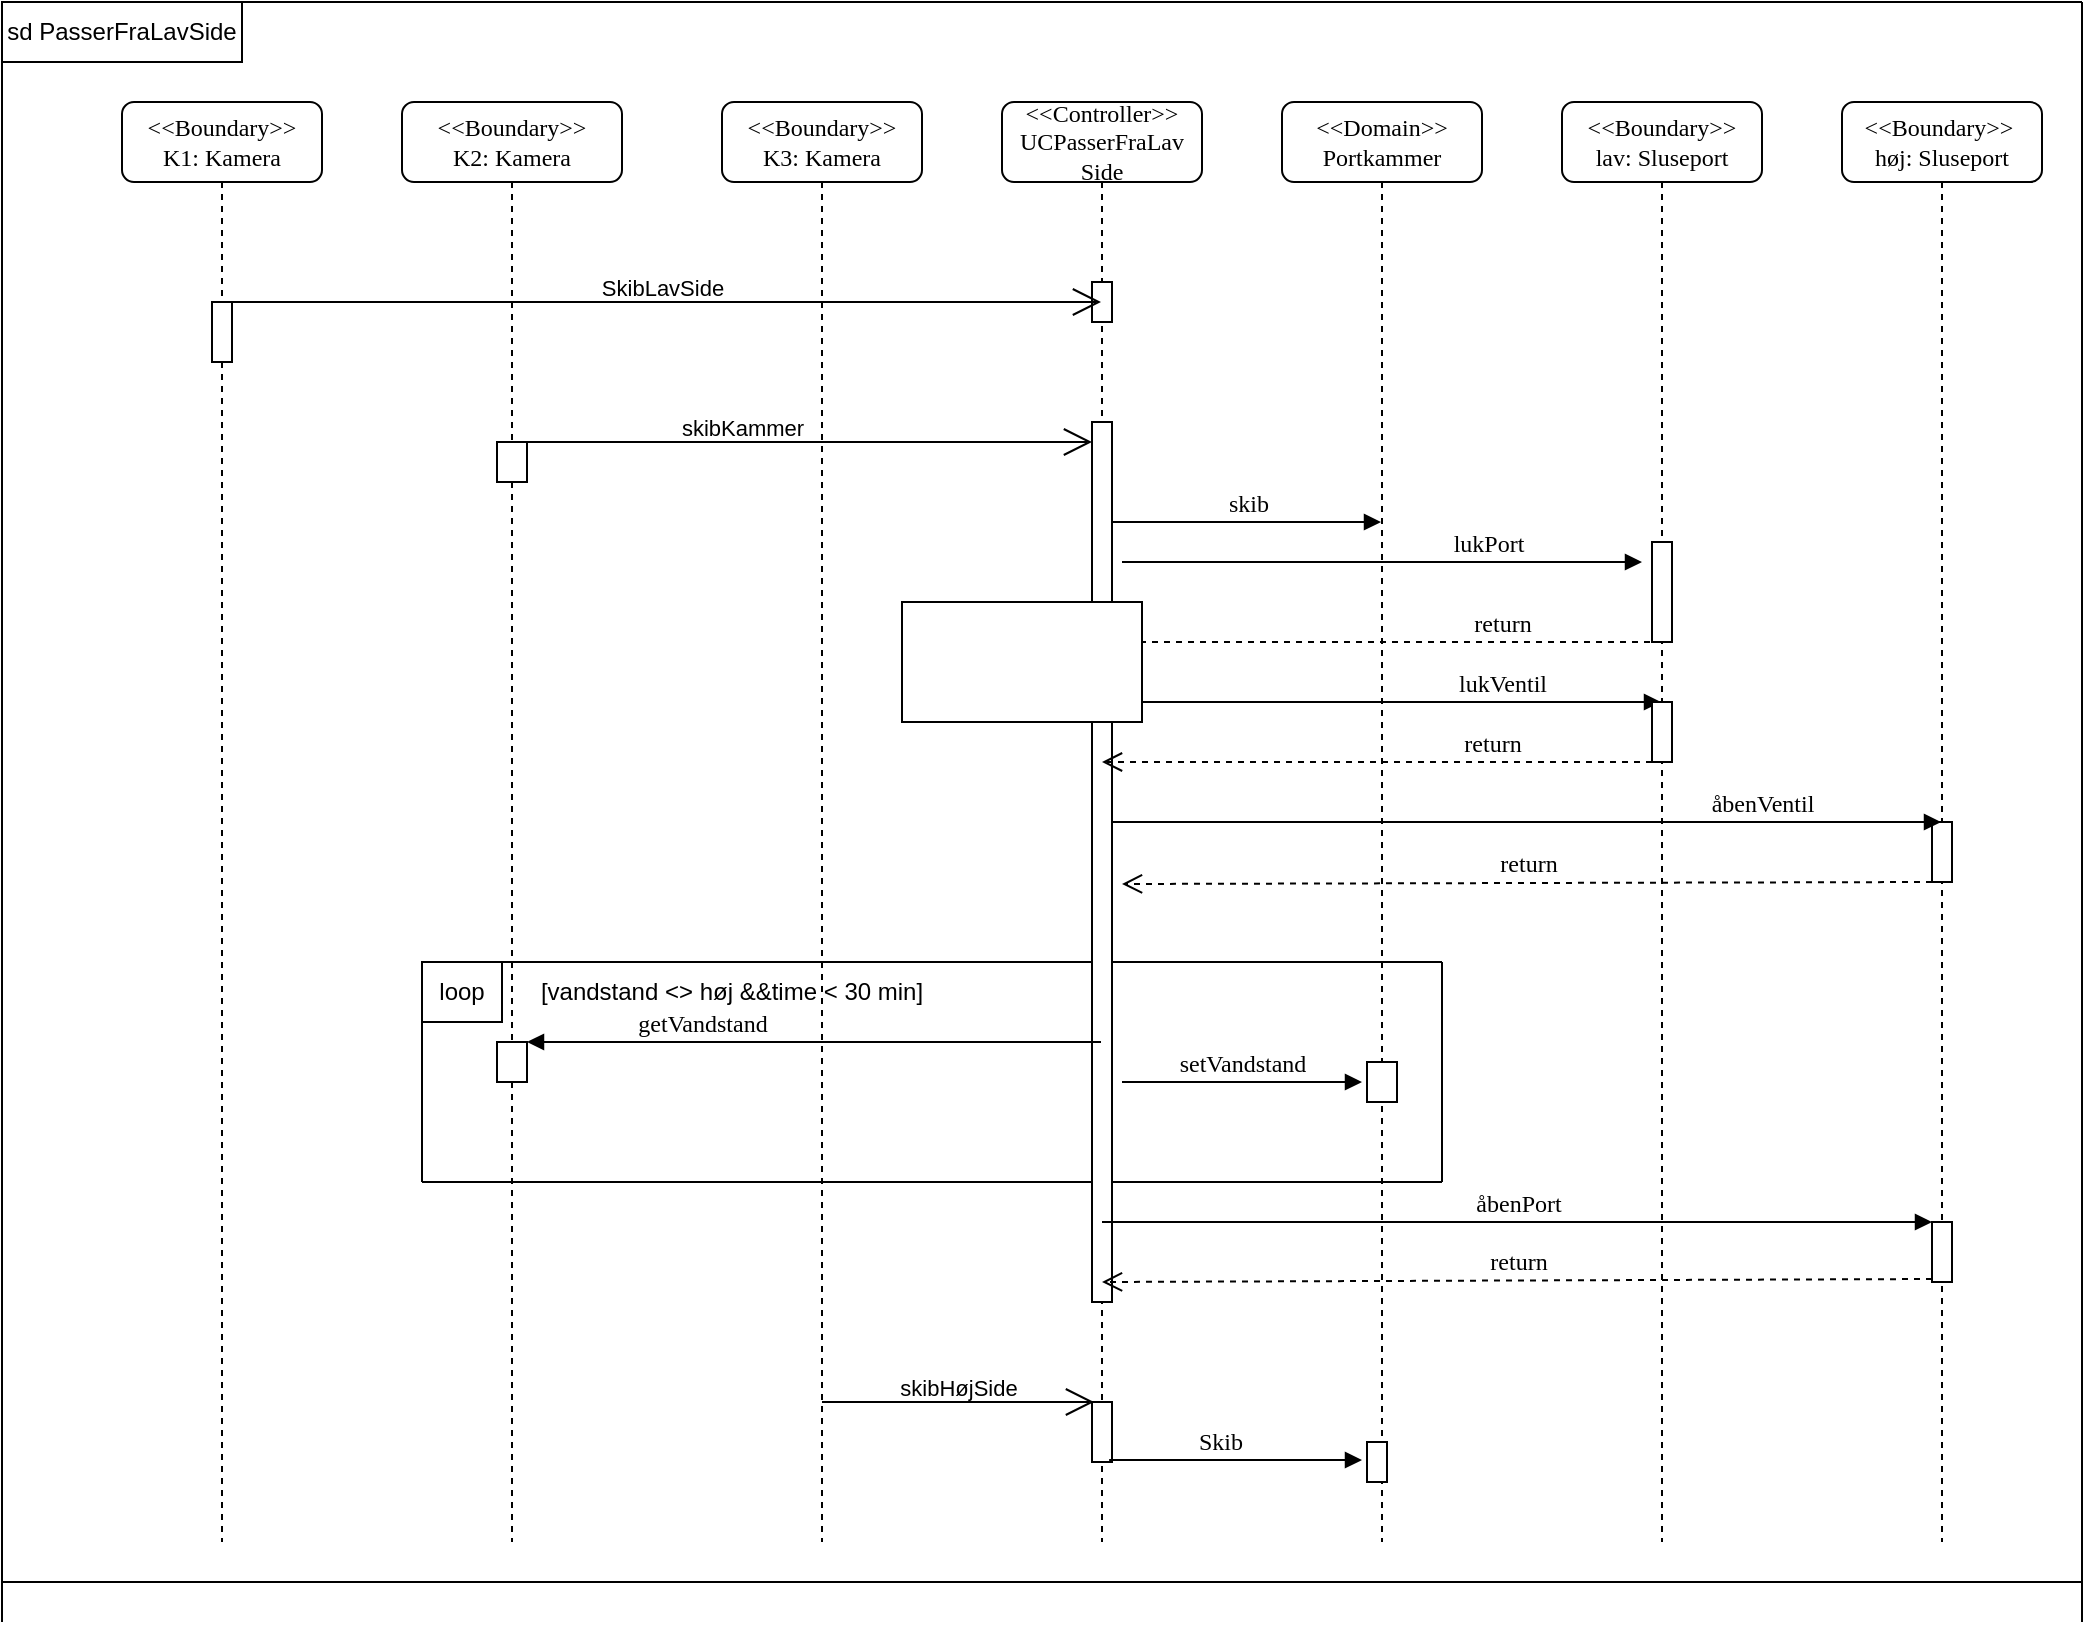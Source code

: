 <mxfile version="21.1.1" type="github">
  <diagram name="Page-1" id="13e1069c-82ec-6db2-03f1-153e76fe0fe0">
    <mxGraphModel dx="1674" dy="788" grid="1" gridSize="10" guides="1" tooltips="1" connect="1" arrows="1" fold="1" page="1" pageScale="1" pageWidth="1100" pageHeight="850" background="none" math="0" shadow="0">
      <root>
        <mxCell id="0" />
        <mxCell id="1" parent="0" />
        <mxCell id="7baba1c4bc27f4b0-2" value="&amp;lt;&amp;lt;Boundary&amp;gt;&amp;gt;&lt;br style=&quot;border-color: var(--border-color);&quot;&gt;K2: Kamera" style="shape=umlLifeline;perimeter=lifelinePerimeter;whiteSpace=wrap;html=1;container=1;collapsible=0;recursiveResize=0;outlineConnect=0;rounded=1;shadow=0;comic=0;labelBackgroundColor=none;strokeWidth=1;fontFamily=Verdana;fontSize=12;align=center;" parent="1" vertex="1">
          <mxGeometry x="240" y="80" width="110" height="720" as="geometry" />
        </mxCell>
        <mxCell id="7baba1c4bc27f4b0-10" value="" style="html=1;points=[];perimeter=orthogonalPerimeter;rounded=0;shadow=0;comic=0;labelBackgroundColor=none;strokeWidth=1;fontFamily=Verdana;fontSize=12;align=center;" parent="7baba1c4bc27f4b0-2" vertex="1">
          <mxGeometry x="47.5" y="170" width="15" height="20" as="geometry" />
        </mxCell>
        <mxCell id="OtRYd8mp2oXDffw5AD_r-20" value="loop" style="rounded=0;whiteSpace=wrap;html=1;" vertex="1" parent="7baba1c4bc27f4b0-2">
          <mxGeometry x="10" y="430" width="40" height="30" as="geometry" />
        </mxCell>
        <mxCell id="OtRYd8mp2oXDffw5AD_r-21" value="" style="html=1;points=[];perimeter=orthogonalPerimeter;rounded=0;shadow=0;comic=0;labelBackgroundColor=none;strokeWidth=1;fontFamily=Verdana;fontSize=12;align=center;" vertex="1" parent="7baba1c4bc27f4b0-2">
          <mxGeometry x="47.5" y="470" width="15" height="20" as="geometry" />
        </mxCell>
        <mxCell id="7baba1c4bc27f4b0-3" value="&amp;lt;&amp;lt;Boundary&amp;gt;&amp;gt;&lt;br style=&quot;border-color: var(--border-color);&quot;&gt;K3: Kamera" style="shape=umlLifeline;perimeter=lifelinePerimeter;whiteSpace=wrap;html=1;container=1;collapsible=0;recursiveResize=0;outlineConnect=0;rounded=1;shadow=0;comic=0;labelBackgroundColor=none;strokeWidth=1;fontFamily=Verdana;fontSize=12;align=center;" parent="1" vertex="1">
          <mxGeometry x="400" y="80" width="100" height="720" as="geometry" />
        </mxCell>
        <mxCell id="OtRYd8mp2oXDffw5AD_r-17" value="" style="endArrow=none;html=1;rounded=0;" edge="1" parent="7baba1c4bc27f4b0-3">
          <mxGeometry width="50" height="50" relative="1" as="geometry">
            <mxPoint x="-150" y="540" as="sourcePoint" />
            <mxPoint x="360" y="540" as="targetPoint" />
          </mxGeometry>
        </mxCell>
        <mxCell id="OtRYd8mp2oXDffw5AD_r-32" value="skibKammer" style="edgeStyle=none;html=1;endArrow=open;endSize=12;verticalAlign=top;labelBackgroundColor=none;rounded=0;" edge="1" parent="7baba1c4bc27f4b0-3">
          <mxGeometry x="-0.228" y="20" width="160" relative="1" as="geometry">
            <mxPoint x="-100" y="170" as="sourcePoint" />
            <mxPoint x="185" y="170" as="targetPoint" />
            <mxPoint as="offset" />
          </mxGeometry>
        </mxCell>
        <mxCell id="7baba1c4bc27f4b0-4" value="&amp;lt;&amp;lt;Controller&amp;gt;&amp;gt;&lt;br&gt;UCPasserFraLav&lt;br&gt;Side" style="shape=umlLifeline;perimeter=lifelinePerimeter;whiteSpace=wrap;html=1;container=1;collapsible=0;recursiveResize=0;outlineConnect=0;rounded=1;shadow=0;comic=0;labelBackgroundColor=none;strokeWidth=1;fontFamily=Verdana;fontSize=12;align=center;" parent="1" vertex="1">
          <mxGeometry x="540" y="80" width="100" height="720" as="geometry" />
        </mxCell>
        <mxCell id="OtRYd8mp2oXDffw5AD_r-2" value="" style="html=1;points=[];perimeter=orthogonalPerimeter;rounded=0;shadow=0;comic=0;labelBackgroundColor=none;strokeWidth=1;fontFamily=Verdana;fontSize=12;align=center;" vertex="1" parent="7baba1c4bc27f4b0-4">
          <mxGeometry x="45" y="90" width="10" height="20" as="geometry" />
        </mxCell>
        <mxCell id="OtRYd8mp2oXDffw5AD_r-16" value="" style="endArrow=none;html=1;rounded=0;" edge="1" parent="7baba1c4bc27f4b0-4">
          <mxGeometry width="50" height="50" relative="1" as="geometry">
            <mxPoint x="-290" y="430" as="sourcePoint" />
            <mxPoint x="220" y="430" as="targetPoint" />
          </mxGeometry>
        </mxCell>
        <mxCell id="7baba1c4bc27f4b0-16" value="" style="html=1;points=[];perimeter=orthogonalPerimeter;rounded=0;shadow=0;comic=0;labelBackgroundColor=none;strokeWidth=1;fontFamily=Verdana;fontSize=12;align=center;" parent="7baba1c4bc27f4b0-4" vertex="1">
          <mxGeometry x="45" y="160" width="10" height="440" as="geometry" />
        </mxCell>
        <mxCell id="OtRYd8mp2oXDffw5AD_r-27" value="" style="html=1;points=[];perimeter=orthogonalPerimeter;rounded=0;shadow=0;comic=0;labelBackgroundColor=none;strokeWidth=1;fontFamily=Verdana;fontSize=12;align=center;" vertex="1" parent="7baba1c4bc27f4b0-4">
          <mxGeometry x="45" y="650" width="10" height="30" as="geometry" />
        </mxCell>
        <mxCell id="7baba1c4bc27f4b0-5" value="&amp;lt;&amp;lt;Domain&amp;gt;&amp;gt;&lt;br&gt;Portkammer" style="shape=umlLifeline;perimeter=lifelinePerimeter;whiteSpace=wrap;html=1;container=1;collapsible=0;recursiveResize=0;outlineConnect=0;rounded=1;shadow=0;comic=0;labelBackgroundColor=none;strokeWidth=1;fontFamily=Verdana;fontSize=12;align=center;" parent="1" vertex="1">
          <mxGeometry x="680" y="80" width="100" height="720" as="geometry" />
        </mxCell>
        <mxCell id="OtRYd8mp2oXDffw5AD_r-5" value="lukPort" style="html=1;verticalAlign=bottom;endArrow=block;labelBackgroundColor=none;fontFamily=Verdana;fontSize=12;edgeStyle=elbowEdgeStyle;elbow=vertical;" edge="1" parent="7baba1c4bc27f4b0-5">
          <mxGeometry x="0.407" relative="1" as="geometry">
            <mxPoint x="-80" y="230" as="sourcePoint" />
            <mxPoint x="180" y="230" as="targetPoint" />
            <Array as="points" />
            <mxPoint as="offset" />
          </mxGeometry>
        </mxCell>
        <mxCell id="OtRYd8mp2oXDffw5AD_r-6" value="lukVentil" style="html=1;verticalAlign=bottom;endArrow=block;labelBackgroundColor=none;fontFamily=Verdana;fontSize=12;edgeStyle=elbowEdgeStyle;elbow=vertical;" edge="1" parent="7baba1c4bc27f4b0-5" target="7baba1c4bc27f4b0-6">
          <mxGeometry x="0.407" relative="1" as="geometry">
            <mxPoint x="-80" y="300" as="sourcePoint" />
            <mxPoint x="170" y="310" as="targetPoint" />
            <Array as="points" />
            <mxPoint as="offset" />
          </mxGeometry>
        </mxCell>
        <mxCell id="OtRYd8mp2oXDffw5AD_r-25" value="" style="html=1;points=[];perimeter=orthogonalPerimeter;rounded=0;shadow=0;comic=0;labelBackgroundColor=none;strokeWidth=1;fontFamily=Verdana;fontSize=12;align=center;" vertex="1" parent="7baba1c4bc27f4b0-5">
          <mxGeometry x="42.5" y="480" width="15" height="20" as="geometry" />
        </mxCell>
        <mxCell id="OtRYd8mp2oXDffw5AD_r-19" value="" style="endArrow=none;html=1;rounded=0;" edge="1" parent="7baba1c4bc27f4b0-5">
          <mxGeometry width="50" height="50" relative="1" as="geometry">
            <mxPoint x="80" y="540" as="sourcePoint" />
            <mxPoint x="80" y="430" as="targetPoint" />
          </mxGeometry>
        </mxCell>
        <mxCell id="OtRYd8mp2oXDffw5AD_r-29" value="" style="html=1;points=[];perimeter=orthogonalPerimeter;rounded=0;shadow=0;comic=0;labelBackgroundColor=none;strokeWidth=1;fontFamily=Verdana;fontSize=12;align=center;" vertex="1" parent="7baba1c4bc27f4b0-5">
          <mxGeometry x="42.5" y="670" width="10" height="20" as="geometry" />
        </mxCell>
        <mxCell id="7baba1c4bc27f4b0-6" value="&amp;lt;&amp;lt;Boundary&amp;gt;&amp;gt;&lt;br&gt;lav: Sluseport" style="shape=umlLifeline;perimeter=lifelinePerimeter;whiteSpace=wrap;html=1;container=1;collapsible=0;recursiveResize=0;outlineConnect=0;rounded=1;shadow=0;comic=0;labelBackgroundColor=none;strokeWidth=1;fontFamily=Verdana;fontSize=12;align=center;" parent="1" vertex="1">
          <mxGeometry x="820" y="80" width="100" height="720" as="geometry" />
        </mxCell>
        <mxCell id="OtRYd8mp2oXDffw5AD_r-4" value="" style="html=1;points=[];perimeter=orthogonalPerimeter;rounded=0;shadow=0;comic=0;labelBackgroundColor=none;strokeWidth=1;fontFamily=Verdana;fontSize=12;align=center;" vertex="1" parent="7baba1c4bc27f4b0-6">
          <mxGeometry x="45" y="220" width="10" height="50" as="geometry" />
        </mxCell>
        <mxCell id="7baba1c4bc27f4b0-37" value="" style="html=1;points=[];perimeter=orthogonalPerimeter;rounded=0;shadow=0;comic=0;labelBackgroundColor=none;strokeWidth=1;fontFamily=Verdana;fontSize=12;align=center;" parent="7baba1c4bc27f4b0-6" vertex="1">
          <mxGeometry x="45" y="300" width="10" height="30" as="geometry" />
        </mxCell>
        <mxCell id="OtRYd8mp2oXDffw5AD_r-7" value="return" style="html=1;verticalAlign=bottom;endArrow=open;dashed=1;endSize=8;labelBackgroundColor=none;fontFamily=Verdana;fontSize=12;edgeStyle=elbowEdgeStyle;elbow=vertical;" edge="1" parent="7baba1c4bc27f4b0-6">
          <mxGeometry x="-0.418" relative="1" as="geometry">
            <mxPoint x="-230" y="330" as="targetPoint" />
            <Array as="points">
              <mxPoint x="-175" y="330" />
              <mxPoint x="-145" y="320" />
              <mxPoint x="-155" y="370" />
              <mxPoint x="-195" y="320" />
              <mxPoint x="-155" y="240" />
              <mxPoint x="-125" y="240" />
            </Array>
            <mxPoint x="45" y="330" as="sourcePoint" />
            <mxPoint as="offset" />
          </mxGeometry>
        </mxCell>
        <mxCell id="OtRYd8mp2oXDffw5AD_r-10" value="return" style="html=1;verticalAlign=bottom;endArrow=open;dashed=1;endSize=8;exitX=0;exitY=0.95;labelBackgroundColor=none;fontFamily=Verdana;fontSize=12;" edge="1" parent="7baba1c4bc27f4b0-6">
          <mxGeometry relative="1" as="geometry">
            <mxPoint x="-220" y="391" as="targetPoint" />
            <mxPoint x="185" y="390" as="sourcePoint" />
          </mxGeometry>
        </mxCell>
        <mxCell id="7baba1c4bc27f4b0-7" value="&amp;lt;&amp;lt;Boundary&amp;gt;&amp;gt;&amp;nbsp;&lt;br&gt;høj: Sluseport" style="shape=umlLifeline;perimeter=lifelinePerimeter;whiteSpace=wrap;html=1;container=1;collapsible=0;recursiveResize=0;outlineConnect=0;rounded=1;shadow=0;comic=0;labelBackgroundColor=none;strokeWidth=1;fontFamily=Verdana;fontSize=12;align=center;" parent="1" vertex="1">
          <mxGeometry x="960" y="80" width="100" height="720" as="geometry" />
        </mxCell>
        <mxCell id="7baba1c4bc27f4b0-25" value="" style="html=1;points=[];perimeter=orthogonalPerimeter;rounded=0;shadow=0;comic=0;labelBackgroundColor=none;strokeColor=#000000;strokeWidth=1;fillColor=#FFFFFF;fontFamily=Verdana;fontSize=12;fontColor=#000000;align=center;" parent="7baba1c4bc27f4b0-7" vertex="1">
          <mxGeometry x="45" y="560" width="10" height="30" as="geometry" />
        </mxCell>
        <mxCell id="OtRYd8mp2oXDffw5AD_r-9" value="" style="html=1;points=[];perimeter=orthogonalPerimeter;rounded=0;shadow=0;comic=0;labelBackgroundColor=none;strokeColor=#000000;strokeWidth=1;fillColor=#FFFFFF;fontFamily=Verdana;fontSize=12;fontColor=#000000;align=center;" vertex="1" parent="7baba1c4bc27f4b0-7">
          <mxGeometry x="45" y="360" width="10" height="30" as="geometry" />
        </mxCell>
        <mxCell id="7baba1c4bc27f4b0-8" value="&amp;lt;&amp;lt;Boundary&amp;gt;&amp;gt;&lt;br&gt;K1: Kamera" style="shape=umlLifeline;perimeter=lifelinePerimeter;whiteSpace=wrap;html=1;container=1;collapsible=0;recursiveResize=0;outlineConnect=0;rounded=1;shadow=0;comic=0;labelBackgroundColor=none;strokeWidth=1;fontFamily=Verdana;fontSize=12;align=center;" parent="1" vertex="1">
          <mxGeometry x="100" y="80" width="100" height="720" as="geometry" />
        </mxCell>
        <mxCell id="7baba1c4bc27f4b0-9" value="" style="html=1;points=[];perimeter=orthogonalPerimeter;rounded=0;shadow=0;comic=0;labelBackgroundColor=none;strokeWidth=1;fontFamily=Verdana;fontSize=12;align=center;" parent="7baba1c4bc27f4b0-8" vertex="1">
          <mxGeometry x="45" y="100" width="10" height="30" as="geometry" />
        </mxCell>
        <mxCell id="OtRYd8mp2oXDffw5AD_r-31" value="SkibLavSide" style="edgeStyle=none;html=1;endArrow=open;endSize=12;verticalAlign=top;labelBackgroundColor=none;rounded=0;" edge="1" parent="7baba1c4bc27f4b0-8" target="7baba1c4bc27f4b0-4">
          <mxGeometry x="-0.01" y="20" width="160" relative="1" as="geometry">
            <mxPoint x="55" y="100" as="sourcePoint" />
            <mxPoint x="215" y="100" as="targetPoint" />
            <mxPoint as="offset" />
          </mxGeometry>
        </mxCell>
        <mxCell id="7baba1c4bc27f4b0-20" value="skib" style="html=1;verticalAlign=bottom;endArrow=block;labelBackgroundColor=none;fontFamily=Verdana;fontSize=12;edgeStyle=elbowEdgeStyle;elbow=vertical;" parent="1" source="7baba1c4bc27f4b0-16" target="7baba1c4bc27f4b0-5" edge="1">
          <mxGeometry relative="1" as="geometry">
            <mxPoint x="650" y="230" as="sourcePoint" />
            <mxPoint x="725" y="230" as="targetPoint" />
            <Array as="points">
              <mxPoint x="620" y="290" />
            </Array>
          </mxGeometry>
        </mxCell>
        <mxCell id="7baba1c4bc27f4b0-21" value="return" style="html=1;verticalAlign=bottom;endArrow=open;dashed=1;endSize=8;labelBackgroundColor=none;fontFamily=Verdana;fontSize=12;edgeStyle=elbowEdgeStyle;elbow=vertical;" parent="1" target="7baba1c4bc27f4b0-16" edge="1">
          <mxGeometry x="-0.418" relative="1" as="geometry">
            <mxPoint x="650" y="306" as="targetPoint" />
            <Array as="points">
              <mxPoint x="650" y="350" />
              <mxPoint x="680" y="340" />
              <mxPoint x="670" y="390" />
              <mxPoint x="630" y="340" />
              <mxPoint x="670" y="260" />
              <mxPoint x="700" y="260" />
            </Array>
            <mxPoint x="870" y="350" as="sourcePoint" />
            <mxPoint as="offset" />
          </mxGeometry>
        </mxCell>
        <mxCell id="7baba1c4bc27f4b0-26" value="åbenPort" style="html=1;verticalAlign=bottom;endArrow=block;entryX=0;entryY=0;labelBackgroundColor=none;fontFamily=Verdana;fontSize=12;" parent="1" target="7baba1c4bc27f4b0-25" edge="1">
          <mxGeometry relative="1" as="geometry">
            <mxPoint x="590" y="640" as="sourcePoint" />
          </mxGeometry>
        </mxCell>
        <mxCell id="7baba1c4bc27f4b0-27" value="return" style="html=1;verticalAlign=bottom;endArrow=open;dashed=1;endSize=8;exitX=0;exitY=0.95;labelBackgroundColor=none;fontFamily=Verdana;fontSize=12;" parent="1" source="7baba1c4bc27f4b0-25" edge="1">
          <mxGeometry relative="1" as="geometry">
            <mxPoint x="590" y="670" as="targetPoint" />
          </mxGeometry>
        </mxCell>
        <mxCell id="OtRYd8mp2oXDffw5AD_r-8" value="åbenVentil" style="html=1;verticalAlign=bottom;endArrow=block;labelBackgroundColor=none;fontFamily=Verdana;fontSize=12;edgeStyle=elbowEdgeStyle;elbow=vertical;" edge="1" parent="1" target="7baba1c4bc27f4b0-7">
          <mxGeometry x="0.568" relative="1" as="geometry">
            <mxPoint x="595" y="440" as="sourcePoint" />
            <mxPoint x="865" y="440" as="targetPoint" />
            <Array as="points" />
            <mxPoint as="offset" />
          </mxGeometry>
        </mxCell>
        <mxCell id="OtRYd8mp2oXDffw5AD_r-18" value="" style="endArrow=none;html=1;rounded=0;" edge="1" parent="1">
          <mxGeometry width="50" height="50" relative="1" as="geometry">
            <mxPoint x="250" y="620" as="sourcePoint" />
            <mxPoint x="250" y="510" as="targetPoint" />
          </mxGeometry>
        </mxCell>
        <mxCell id="OtRYd8mp2oXDffw5AD_r-22" value="getVandstand" style="html=1;verticalAlign=bottom;endArrow=block;labelBackgroundColor=none;fontFamily=Verdana;fontSize=12;edgeStyle=elbowEdgeStyle;elbow=vertical;" edge="1" parent="1" source="7baba1c4bc27f4b0-4" target="OtRYd8mp2oXDffw5AD_r-21">
          <mxGeometry x="0.391" relative="1" as="geometry">
            <mxPoint x="590" y="550" as="sourcePoint" />
            <mxPoint x="507" y="720" as="targetPoint" />
            <Array as="points">
              <mxPoint x="450" y="550" />
            </Array>
            <mxPoint as="offset" />
          </mxGeometry>
        </mxCell>
        <mxCell id="OtRYd8mp2oXDffw5AD_r-23" value="[vandstand &amp;lt;&amp;gt; høj &amp;amp;&amp;amp;time &amp;lt; 30 min]" style="text;html=1;strokeColor=none;fillColor=none;align=center;verticalAlign=middle;whiteSpace=wrap;rounded=0;" vertex="1" parent="1">
          <mxGeometry x="290" y="510" width="230" height="30" as="geometry" />
        </mxCell>
        <mxCell id="OtRYd8mp2oXDffw5AD_r-26" value="setVandstand" style="html=1;verticalAlign=bottom;endArrow=block;labelBackgroundColor=none;fontFamily=Verdana;fontSize=12;edgeStyle=elbowEdgeStyle;elbow=vertical;" edge="1" parent="1">
          <mxGeometry relative="1" as="geometry">
            <mxPoint x="600" y="570" as="sourcePoint" />
            <mxPoint x="720" y="570" as="targetPoint" />
            <Array as="points">
              <mxPoint x="660" y="570" />
              <mxPoint x="630" y="580" />
            </Array>
          </mxGeometry>
        </mxCell>
        <mxCell id="OtRYd8mp2oXDffw5AD_r-28" value="Skib" style="html=1;verticalAlign=bottom;endArrow=block;labelBackgroundColor=none;fontFamily=Verdana;fontSize=12;edgeStyle=elbowEdgeStyle;elbow=vertical;" edge="1" parent="1">
          <mxGeometry relative="1" as="geometry">
            <mxPoint x="603" y="759" as="sourcePoint" />
            <mxPoint x="720" y="759" as="targetPoint" />
            <Array as="points">
              <mxPoint x="590" y="759" />
              <mxPoint x="550" y="839" />
            </Array>
          </mxGeometry>
        </mxCell>
        <mxCell id="OtRYd8mp2oXDffw5AD_r-33" value="skibHøjSide" style="edgeStyle=none;html=1;endArrow=open;endSize=12;verticalAlign=top;labelBackgroundColor=none;rounded=0;entryX=0.1;entryY=0;entryDx=0;entryDy=0;entryPerimeter=0;" edge="1" parent="1" target="OtRYd8mp2oXDffw5AD_r-27">
          <mxGeometry x="-0.009" y="20" width="160" relative="1" as="geometry">
            <mxPoint x="450" y="730" as="sourcePoint" />
            <mxPoint x="725" y="730" as="targetPoint" />
            <mxPoint as="offset" />
          </mxGeometry>
        </mxCell>
        <mxCell id="OtRYd8mp2oXDffw5AD_r-34" value="" style="rounded=0;whiteSpace=wrap;html=1;" vertex="1" parent="1">
          <mxGeometry x="490" y="330" width="120" height="60" as="geometry" />
        </mxCell>
        <mxCell id="OtRYd8mp2oXDffw5AD_r-35" value="sd PasserFraLavSide" style="rounded=0;whiteSpace=wrap;html=1;" vertex="1" parent="1">
          <mxGeometry x="40" y="30" width="120" height="30" as="geometry" />
        </mxCell>
        <mxCell id="OtRYd8mp2oXDffw5AD_r-36" value="" style="endArrow=none;html=1;rounded=0;" edge="1" parent="1">
          <mxGeometry width="50" height="50" relative="1" as="geometry">
            <mxPoint x="40" y="840" as="sourcePoint" />
            <mxPoint x="40" y="60" as="targetPoint" />
          </mxGeometry>
        </mxCell>
        <mxCell id="OtRYd8mp2oXDffw5AD_r-37" value="" style="endArrow=none;html=1;rounded=0;" edge="1" parent="1">
          <mxGeometry width="50" height="50" relative="1" as="geometry">
            <mxPoint x="40" y="820" as="sourcePoint" />
            <mxPoint x="1080" y="820" as="targetPoint" />
          </mxGeometry>
        </mxCell>
        <mxCell id="OtRYd8mp2oXDffw5AD_r-38" value="" style="endArrow=none;html=1;rounded=0;" edge="1" parent="1">
          <mxGeometry width="50" height="50" relative="1" as="geometry">
            <mxPoint x="1080" y="840" as="sourcePoint" />
            <mxPoint x="1080" y="30" as="targetPoint" />
            <Array as="points">
              <mxPoint x="1080" y="720" />
            </Array>
          </mxGeometry>
        </mxCell>
        <mxCell id="OtRYd8mp2oXDffw5AD_r-39" value="" style="endArrow=none;html=1;rounded=0;" edge="1" parent="1">
          <mxGeometry width="50" height="50" relative="1" as="geometry">
            <mxPoint x="160" y="30" as="sourcePoint" />
            <mxPoint x="1080" y="30" as="targetPoint" />
          </mxGeometry>
        </mxCell>
      </root>
    </mxGraphModel>
  </diagram>
</mxfile>
